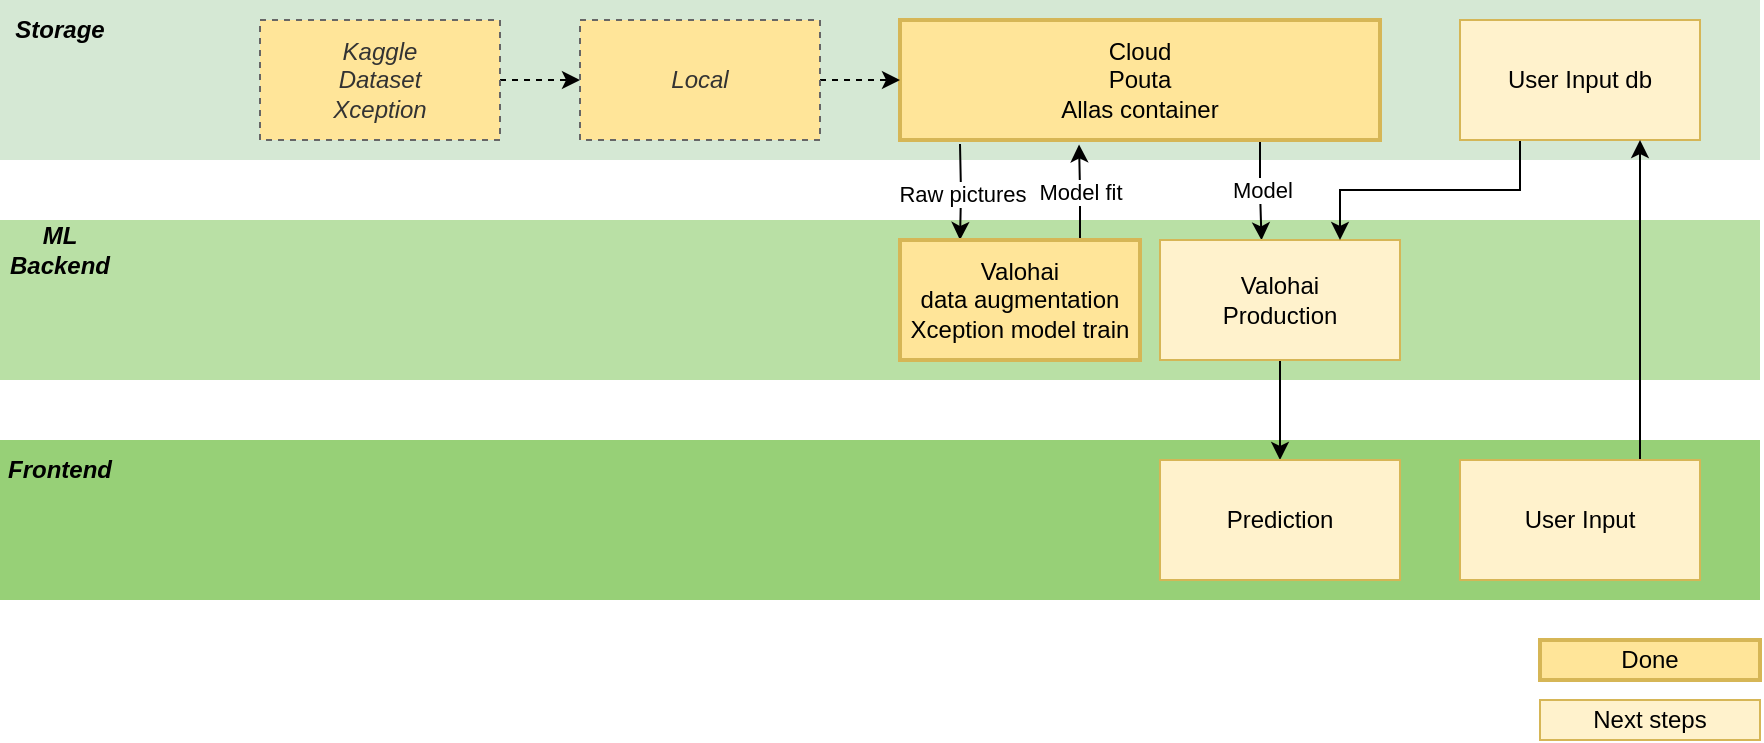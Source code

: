 <mxfile version="14.6.0" type="device"><diagram id="tNdupZAIWglwumSvSLSG" name="Page-1"><mxGraphModel dx="1550" dy="779" grid="1" gridSize="10" guides="1" tooltips="1" connect="1" arrows="1" fold="1" page="1" pageScale="1" pageWidth="1169" pageHeight="827" math="0" shadow="0"><root><mxCell id="0"/><mxCell id="1" parent="0"/><mxCell id="pbS69iB914MEJsUtVMT6-27" value="" style="rounded=0;whiteSpace=wrap;html=1;strokeColor=none;fillColor=#97D077;" vertex="1" parent="1"><mxGeometry x="80" y="610" width="880" height="80" as="geometry"/></mxCell><mxCell id="pbS69iB914MEJsUtVMT6-12" value="" style="rounded=0;whiteSpace=wrap;html=1;strokeColor=none;fillColor=#D5E8D4;" vertex="1" parent="1"><mxGeometry x="80" y="390" width="880" height="80" as="geometry"/></mxCell><mxCell id="pbS69iB914MEJsUtVMT6-9" value="" style="rounded=0;whiteSpace=wrap;html=1;strokeColor=none;fillColor=#B9E0A5;" vertex="1" parent="1"><mxGeometry x="80" y="500" width="880" height="80" as="geometry"/></mxCell><mxCell id="pbS69iB914MEJsUtVMT6-5" value="" style="edgeStyle=orthogonalEdgeStyle;rounded=0;orthogonalLoop=1;jettySize=auto;html=1;dashed=1;" edge="1" parent="1" source="pbS69iB914MEJsUtVMT6-1" target="pbS69iB914MEJsUtVMT6-4"><mxGeometry relative="1" as="geometry"/></mxCell><mxCell id="pbS69iB914MEJsUtVMT6-1" value="Kaggle&lt;br&gt;Dataset&lt;br&gt;Xception" style="rounded=0;whiteSpace=wrap;html=1;strokeColor=#666666;fontColor=#333333;dashed=1;fillColor=#FFE599;fontStyle=2" vertex="1" parent="1"><mxGeometry x="210" y="400" width="120" height="60" as="geometry"/></mxCell><mxCell id="pbS69iB914MEJsUtVMT6-22" value="Raw pictures" style="edgeStyle=orthogonalEdgeStyle;rounded=0;orthogonalLoop=1;jettySize=auto;html=1;entryX=0.25;entryY=0;entryDx=0;entryDy=0;startArrow=none;startFill=0;fontStyle=0" edge="1" parent="1" target="pbS69iB914MEJsUtVMT6-3"><mxGeometry relative="1" as="geometry"><mxPoint x="560" y="462" as="sourcePoint"/></mxGeometry></mxCell><mxCell id="pbS69iB914MEJsUtVMT6-26" value="Model" style="edgeStyle=orthogonalEdgeStyle;rounded=0;orthogonalLoop=1;jettySize=auto;html=1;exitX=0.75;exitY=1;exitDx=0;exitDy=0;entryX=0.423;entryY=0.003;entryDx=0;entryDy=0;entryPerimeter=0;startArrow=none;startFill=0;" edge="1" parent="1" source="pbS69iB914MEJsUtVMT6-2" target="pbS69iB914MEJsUtVMT6-24"><mxGeometry relative="1" as="geometry"/></mxCell><mxCell id="pbS69iB914MEJsUtVMT6-2" value="Cloud &lt;br&gt;Pouta&lt;br&gt;Allas container" style="rounded=0;whiteSpace=wrap;html=1;strokeWidth=2;fontStyle=0;strokeColor=#d6b656;fillColor=#FFE599;" vertex="1" parent="1"><mxGeometry x="530" y="400" width="240" height="60" as="geometry"/></mxCell><mxCell id="pbS69iB914MEJsUtVMT6-23" value="Model fit" style="edgeStyle=orthogonalEdgeStyle;rounded=0;orthogonalLoop=1;jettySize=auto;html=1;exitX=0.75;exitY=0;exitDx=0;exitDy=0;entryX=0.373;entryY=1.037;entryDx=0;entryDy=0;startArrow=none;startFill=0;entryPerimeter=0;fontStyle=0" edge="1" parent="1" source="pbS69iB914MEJsUtVMT6-3" target="pbS69iB914MEJsUtVMT6-2"><mxGeometry relative="1" as="geometry"/></mxCell><mxCell id="pbS69iB914MEJsUtVMT6-3" value="Valohai&lt;br&gt;data augmentation&lt;br&gt;Xception model train" style="rounded=0;whiteSpace=wrap;html=1;strokeWidth=2;fontStyle=0;strokeColor=#d6b656;fillColor=#FFE599;" vertex="1" parent="1"><mxGeometry x="530" y="510" width="120" height="60" as="geometry"/></mxCell><mxCell id="pbS69iB914MEJsUtVMT6-6" value="" style="edgeStyle=orthogonalEdgeStyle;rounded=0;orthogonalLoop=1;jettySize=auto;html=1;dashed=1;" edge="1" parent="1" source="pbS69iB914MEJsUtVMT6-4" target="pbS69iB914MEJsUtVMT6-2"><mxGeometry relative="1" as="geometry"/></mxCell><mxCell id="pbS69iB914MEJsUtVMT6-4" value="Local" style="rounded=0;whiteSpace=wrap;html=1;strokeColor=#666666;fontColor=#333333;dashed=1;fillColor=#FFE599;fontStyle=2" vertex="1" parent="1"><mxGeometry x="370" y="400" width="120" height="60" as="geometry"/></mxCell><mxCell id="pbS69iB914MEJsUtVMT6-11" value="ML Backend" style="text;html=1;strokeColor=none;fillColor=none;align=center;verticalAlign=middle;whiteSpace=wrap;rounded=0;fontStyle=3" vertex="1" parent="1"><mxGeometry x="80" y="500" width="60" height="30" as="geometry"/></mxCell><mxCell id="pbS69iB914MEJsUtVMT6-16" value="Storage" style="text;html=1;strokeColor=none;fillColor=none;align=center;verticalAlign=middle;whiteSpace=wrap;rounded=0;fontStyle=3" vertex="1" parent="1"><mxGeometry x="80" y="390" width="60" height="30" as="geometry"/></mxCell><mxCell id="pbS69iB914MEJsUtVMT6-37" style="edgeStyle=orthogonalEdgeStyle;rounded=0;orthogonalLoop=1;jettySize=auto;html=1;exitX=0.5;exitY=1;exitDx=0;exitDy=0;entryX=0.5;entryY=0;entryDx=0;entryDy=0;startArrow=none;startFill=0;" edge="1" parent="1" source="pbS69iB914MEJsUtVMT6-24" target="pbS69iB914MEJsUtVMT6-36"><mxGeometry relative="1" as="geometry"/></mxCell><mxCell id="pbS69iB914MEJsUtVMT6-24" value="Valohai&lt;br&gt;Production" style="rounded=0;whiteSpace=wrap;html=1;strokeColor=#d6b656;fillColor=#fff2cc;" vertex="1" parent="1"><mxGeometry x="660" y="510" width="120" height="60" as="geometry"/></mxCell><mxCell id="pbS69iB914MEJsUtVMT6-28" value="Frontend" style="text;html=1;strokeColor=none;fillColor=none;align=center;verticalAlign=middle;whiteSpace=wrap;rounded=0;fontStyle=3" vertex="1" parent="1"><mxGeometry x="80" y="610" width="60" height="30" as="geometry"/></mxCell><mxCell id="pbS69iB914MEJsUtVMT6-35" style="edgeStyle=orthogonalEdgeStyle;rounded=0;orthogonalLoop=1;jettySize=auto;html=1;exitX=0.25;exitY=1;exitDx=0;exitDy=0;entryX=0.75;entryY=0;entryDx=0;entryDy=0;startArrow=none;startFill=0;" edge="1" parent="1" source="pbS69iB914MEJsUtVMT6-30" target="pbS69iB914MEJsUtVMT6-24"><mxGeometry relative="1" as="geometry"/></mxCell><mxCell id="pbS69iB914MEJsUtVMT6-30" value="User Input db" style="rounded=0;whiteSpace=wrap;html=1;fillColor=#fff2cc;strokeColor=#d6b656;" vertex="1" parent="1"><mxGeometry x="810" y="400" width="120" height="60" as="geometry"/></mxCell><mxCell id="pbS69iB914MEJsUtVMT6-32" style="edgeStyle=orthogonalEdgeStyle;rounded=0;orthogonalLoop=1;jettySize=auto;html=1;exitX=0.75;exitY=0;exitDx=0;exitDy=0;entryX=0.75;entryY=1;entryDx=0;entryDy=0;startArrow=none;startFill=0;" edge="1" parent="1" source="pbS69iB914MEJsUtVMT6-31" target="pbS69iB914MEJsUtVMT6-30"><mxGeometry relative="1" as="geometry"/></mxCell><mxCell id="pbS69iB914MEJsUtVMT6-31" value="User Input" style="rounded=0;whiteSpace=wrap;html=1;fillColor=#fff2cc;strokeColor=#d6b656;" vertex="1" parent="1"><mxGeometry x="810" y="620" width="120" height="60" as="geometry"/></mxCell><mxCell id="pbS69iB914MEJsUtVMT6-36" value="Prediction" style="rounded=0;whiteSpace=wrap;html=1;fillColor=#fff2cc;strokeColor=#d6b656;" vertex="1" parent="1"><mxGeometry x="660" y="620" width="120" height="60" as="geometry"/></mxCell><mxCell id="pbS69iB914MEJsUtVMT6-39" value="Done" style="rounded=0;whiteSpace=wrap;html=1;strokeWidth=2;fontStyle=0;strokeColor=#d6b656;fillColor=#FFE599;" vertex="1" parent="1"><mxGeometry x="850" y="710" width="110" height="20" as="geometry"/></mxCell><mxCell id="pbS69iB914MEJsUtVMT6-40" value="Next steps" style="rounded=0;whiteSpace=wrap;html=1;strokeWidth=1;fontStyle=0;strokeColor=#d6b656;fillColor=#fff2cc;" vertex="1" parent="1"><mxGeometry x="850" y="740" width="110" height="20" as="geometry"/></mxCell></root></mxGraphModel></diagram></mxfile>